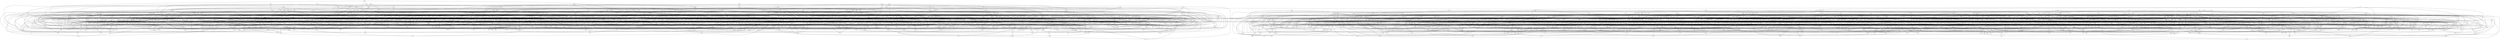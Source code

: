 graph {
	ssr -- mkc
	ssr -- zdr
	ccn -- hpf
	ccn -- drf
	ccn -- dnr
	hpf -- xgq
	drf -- zbz
	bpf -- krh
	bpf -- stt
	krh -- pgl
	lhf -- zpv
	zpv -- xls
	zpv -- gnp
	pgn -- xjc
	gfn -- xhp
	gfn -- hvg
	gfn -- bqd
	xhp -- nvb
	xhp -- mkc
	hvg -- sff
	hvg -- qdl
	bqd -- gnq
	bqd -- qzs
	bqd -- qqs
	srl -- hfb
	srl -- gmm
	srl -- qjh
	mtb -- mcl
	mtb -- nps
	mcl -- smg
	hkc -- dcz
	hkc -- mcl
	hkc -- kzp
	hkc -- zpc
	hkc -- sgg
	dcz -- pxl
	fhd -- vst
	kpz -- shk
	kpz -- mfn
	shk -- pgl
	mfn -- vbn
	mfn -- qfn
	qkb -- gdx
	gdx -- xvq
	dgb -- xvb
	dgb -- mnf
	xvb -- vqp
	xvb -- crc
	mnf -- dsx
	cnt -- pfj
	cnt -- khj
	cnt -- qdb
	pfj -- fxr
	khj -- cch
	qdb -- dht
	qdb -- nsl
	qdb -- ttv
	rxk -- ktd
	xtf -- dhk
	xtf -- mqk
	xtf -- zmp
	dhk -- ztd
	mqk -- bdx
	zmp -- xtx
	czq -- hpc
	czq -- tmk
	czq -- ttv
	czq -- gmk
	hpc -- jxv
	ttv -- mrr
	gmk -- vhr
	gmk -- pxl
	rcs -- scs
	zjt -- jgd
	zjt -- jcm
	zjt -- kms
	jgd -- fhs
	jgd -- txv
	jcm -- fnb
	kms -- zpv
	kms -- sfv
	kms -- ngz
	vdj -- jkt
	vdj -- ssd
	jkt -- ccd
	zpq -- lmx
	zpq -- tcv
	zpq -- zdl
	lmx -- lxk
	lmx -- vxq
	tcv -- cvq
	tcv -- xrd
	tcv -- vln
	zdl -- lxk
	zdl -- dpr
	zdl -- tcv
	mpz -- jcb
	mpz -- hfl
	mpz -- ppj
	jcb -- mzg
	hfl -- gzp
	hfl -- cgq
	hfl -- dnl
	ppj -- rjr
	ppj -- qtx
	ppj -- krc
	bcm -- ctd
	bcm -- dtz
	bcm -- ssd
	bcm -- dxd
	bcm -- lsl
	ctd -- gmg
	ctd -- lmq
	ctd -- zzk
	dtz -- kng
	dxd -- mxp
	lsl -- bqf
	qqq -- cjl
	qqq -- pdp
	qqq -- zhv
	qqq -- tvb
	cjl -- nnq
	cjl -- rpn
	cjl -- mcp
	cjl -- msl
	pdp -- rpz
	pdp -- qxz
	pdp -- bpx
	zhv -- vqr
	tvb -- rfn
	tvb -- gjx
	gxj -- lkj
	gxj -- tbq
	gxj -- sfm
	zhk -- fqf
	zhk -- ptj
	zhk -- vln
	fqf -- dfk
	ptj -- qmr
	vln -- tcj
	dpr -- dnd
	dpr -- qvb
	ncp -- vqp
	ncp -- vqn
	vqp -- vst
	srz -- lnv
	srz -- fsg
	lnv -- rfr
	fsg -- kvn
	jqk -- csq
	jqk -- mcz
	mcz -- jcb
	mcz -- xhn
	cvv -- glq
	cvv -- rsc
	cvv -- dzf
	cvv -- gdn
	cvv -- dfp
	rsc -- plb
	rsc -- lgg
	dzf -- ssd
	dzf -- qft
	gdn -- rkk
	dfp -- knc
	vcx -- vdj
	vcx -- npc
	vcx -- nrx
	npc -- tth
	npc -- mfd
	npc -- rnh
	nrx -- qns
	lbq -- zds
	psn -- npq
	psn -- xzz
	psn -- gjx
	psn -- svf
	gjx -- zdg
	tnf -- zqk
	tnf -- jhs
	tnf -- zbh
	tnf -- lnq
	jhs -- dlg
	jhs -- clf
	jhs -- dnh
	zbh -- sfg
	zbh -- vcq
	lnq -- lxq
	lnq -- nms
	lnq -- lfp
	vtz -- bhh
	vtz -- gxr
	vtz -- blx
	bhh -- khl
	bhh -- mrr
	gxr -- nnh
	gxr -- hpn
	blx -- mtb
	blx -- fhf
	pzq -- vcj
	pzq -- cqn
	pzq -- jxr
	pzq -- qvx
	vcj -- cqn
	vcj -- rmv
	cqn -- nsg
	jxr -- rgn
	qvx -- sxz
	qvx -- jtg
	bdt -- jzm
	bdt -- dhh
	bdt -- hpc
	bdt -- tbp
	tbp -- zdp
	tbp -- gxn
	tbp -- hlx
	gjm -- vtz
	gjm -- kjl
	gjm -- jln
	kjl -- lmg
	jln -- qsr
	jln -- fck
	jln -- rvq
	zcg -- kcv
	zcg -- sqv
	kcv -- cnb
	kcv -- qkb
	sqv -- zsj
	fck -- qsp
	fck -- tcp
	qsp -- hzn
	qsp -- tmn
	lls -- zvq
	lls -- tkd
	lls -- tzd
	zvq -- jgh
	tkd -- nrq
	tkd -- blk
	tzd -- rkd
	hbr -- hld
	hbr -- rkl
	hbr -- cbg
	zsh -- dcx
	zsh -- zhr
	mmr -- tbk
	mmr -- qns
	mmr -- zmp
	tbk -- xbf
	qns -- hhs
	fvf -- rsp
	rsp -- vlb
	rfr -- bdd
	krn -- dkk
	krn -- dfd
	vvc -- hmj
	vvc -- zmh
	lmq -- slc
	lmq -- qxm
	lmq -- tfv
	zzk -- cxn
	zzk -- nfn
	sqk -- qsg
	sqk -- hpq
	sqk -- nhf
	hpq -- mpc
	vlb -- rjb
	tsf -- dkp
	tsf -- csh
	csh -- pjr
	csh -- hsn
	csh -- mxv
	lcm -- tjj
	nxn -- gph
	nxn -- kjl
	cch -- snz
	snz -- xzv
	kng -- xbm
	gkn -- bgm
	bgm -- vsn
	rfk -- ngv
	ngv -- pjb
	qrr -- bqr
	qrr -- rjp
	qrr -- fqs
	qrr -- gsx
	qrr -- rjr
	bqr -- qlc
	bqr -- zbz
	rjp -- nxn
	rjp -- bnr
	rjp -- lhb
	rjp -- tvb
	rjp -- npq
	rjp -- bvd
	fqs -- jql
	fqs -- nxm
	fqs -- lnz
	gsx -- xnc
	gsx -- cgq
	rjr -- qnz
	dmq -- clv
	dmq -- zdj
	dmq -- zmh
	zdj -- nkp
	mxp -- jfc
	nnh -- pms
	hpn -- bjp
	pqx -- nbh
	pqx -- qjx
	pqx -- frt
	pqx -- vpb
	pqx -- mmn
	nbh -- stn
	nbh -- zhr
	qjx -- mfv
	qjx -- dhk
	qjx -- dlx
	frt -- zmt
	frt -- dfk
	vpb -- vqn
	vpb -- tcv
	vpb -- kgp
	vpb -- tcj
	mmn -- ztd
	mdt -- qkc
	mdt -- jzn
	mdt -- jks
	mdt -- qbc
	mdt -- zdp
	qkc -- dnq
	qkc -- ngz
	qkc -- hkt
	qkc -- ndh
	qkc -- tzj
	qkc -- gfm
	jzn -- fxr
	jks -- kzp
	jks -- pcf
	qbc -- rfk
	qbc -- klt
	zdp -- snz
	frj -- fgj
	dvv -- tjj
	dvv -- hkm
	dvv -- tqf
	dvv -- cmc
	hkm -- knc
	tqf -- dkp
	tqf -- cgs
	tqf -- tdb
	cmc -- dcq
	cmc -- nfn
	mcs -- ttz
	mcs -- xcr
	xcr -- svg
	vxg -- mcp
	vxg -- gxt
	vxg -- mqn
	gxt -- tmn
	gxt -- xnh
	pmv -- sqv
	mzb -- zsh
	pvf -- sgg
	pvf -- jzx
	sxk -- nsg
	sxk -- mpc
	sxk -- qjh
	grj -- srz
	grj -- dgx
	vbh -- sbn
	vbh -- rkl
	sbn -- mfn
	qzg -- xdv
	qzg -- zgb
	qzg -- mpl
	qzg -- fmc
	xdv -- qxz
	zgb -- bhb
	mpl -- fhl
	mpl -- lss
	fmc -- rmv
	fmc -- qjh
	zbl -- zbf
	nst -- svd
	svd -- nds
	fbq -- cmf
	fbq -- dcx
	fbq -- gzt
	fbq -- lln
	cmf -- fnx
	gzt -- ssr
	gzt -- sfg
	lln -- qhs
	lln -- rcb
	kfb -- gsk
	gsk -- xvn
	lsv -- lch
	lsv -- lxt
	lsv -- mfv
	lsv -- lxk
	lch -- rsg
	mfv -- mfh
	slc -- ppg
	rds -- hrd
	rds -- tlv
	rds -- qbm
	hrd -- zbr
	tlv -- xzv
	tlv -- grs
	tlv -- vbh
	qbm -- rsp
	vgp -- qcp
	vgp -- tcj
	qcp -- xrd
	kcx -- mbc
	kcx -- gkn
	kcx -- xmk
	kcx -- xtj
	mbc -- pns
	mbc -- fsz
	mbc -- prg
	mbc -- cqv
	mbc -- xcx
	xmk -- fgj
	kzj -- fpg
	kzj -- dng
	fpg -- gjj
	fpg -- zsh
	fpg -- frz
	fpg -- hkr
	fpg -- zth
	qhr -- gfm
	qhr -- ktx
	qhr -- lmg
	qhr -- kbn
	kbn -- lnd
	kbn -- zrk
	dtr -- fgc
	dtr -- mzg
	dtr -- mcs
	fgc -- lxn
	fgc -- nnh
	vfx -- mfh
	vfx -- frd
	frd -- gmg
	frd -- xsk
	szm -- hkt
	szm -- gmm
	szm -- hfh
	szm -- ckk
	hkt -- xvn
	hkt -- gsx
	hfh -- bkz
	hfh -- rxg
	hfh -- pzl
	ckk -- xtz
	qdg -- rcg
	rcg -- vgb
	kxg -- qnz
	kxg -- vbk
	kxg -- pff
	kxg -- hll
	kxg -- dfs
	qnz -- xjc
	vbk -- xjc
	vbk -- nmb
	dfs -- fmp
	dfs -- pcf
	hgm -- gnk
	hgm -- ptd
	hgm -- mxc
	hgm -- kmb
	gnk -- zvc
	gnk -- pgn
	ptd -- krh
	ptd -- fnr
	ptd -- czp
	mxc -- zrk
	kmb -- bmb
	kmb -- dfd
	gbx -- mkt
	gbx -- nkn
	gbx -- mcj
	mkt -- rmf
	mkt -- bkt
	nkn -- krh
	nkn -- mmp
	mcj -- qmq
	fpx -- dtz
	fpx -- zvh
	zvh -- npb
	zvh -- bgt
	zvh -- zvm
	lgl -- qcg
	lgl -- zbh
	lgl -- rcg
	qcg -- ngx
	qcg -- hmx
	sfv -- mzg
	sfv -- xfd
	sfv -- kgs
	xfd -- xpz
	sls -- dfj
	sls -- tfd
	sls -- vtj
	sls -- znv
	dfj -- rcs
	dfj -- rfb
	dfj -- kgp
	tfd -- dbx
	tfd -- cxr
	tfd -- gqz
	vtj -- htv
	vtj -- dpr
	znv -- kvj
	znv -- kmq
	znv -- xmz
	znv -- zrj
	msc -- gqz
	msc -- hdp
	msc -- gdn
	msc -- qbd
	hdp -- fhd
	hdp -- tqn
	hdp -- cgs
	hdp -- gjp
	qbd -- mmb
	tfz -- fnk
	tfz -- scr
	tfz -- vff
	tfz -- tdb
	fnk -- hls
	fnk -- prg
	scr -- qph
	scr -- nsn
	scr -- jcj
	vff -- gmx
	vff -- zxl
	gmb -- gst
	gmb -- dqr
	gmb -- grk
	gmb -- hfp
	gst -- tqj
	gst -- qlk
	gst -- prb
	dqr -- dnr
	dqr -- rkl
	grk -- njv
	grk -- dnr
	grk -- dfc
	grs -- pfj
	xsr -- bbs
	bbs -- lzx
	bbs -- sxx
	vbj -- pts
	vbj -- lnm
	vbj -- jzx
	lnm -- hfp
	lnm -- dhc
	lnm -- ljb
	qnx -- qxz
	qnx -- ckk
	nvt -- dhc
	zfm -- shk
	zfm -- npq
	zfm -- kbn
	zfm -- lbd
	lbd -- zvc
	jjl -- sht
	jjl -- cvl
	jjl -- qkr
	jjl -- kbf
	sht -- jjj
	sht -- dpr
	cvl -- dnd
	qkr -- cvq
	qkr -- dtx
	kbf -- hjg
	jsv -- dhg
	jsv -- jvg
	jsv -- ghd
	jsv -- hqs
	jsv -- mrr
	dhg -- mhx
	jvg -- zvc
	ghd -- rgn
	ghd -- qnx
	hqs -- kpg
	hqs -- zrk
	nlk -- xsp
	nlk -- cbt
	nlk -- qmd
	xsp -- rpr
	xsp -- rjr
	cbt -- hkf
	cbt -- dkk
	qmd -- ktd
	qmd -- stm
	qmd -- fhf
	qmd -- tcp
	slk -- bmb
	slk -- jjp
	slk -- hdg
	slk -- dtf
	jjp -- fhl
	jjp -- zdg
	hdg -- blh
	dtf -- khs
	dtf -- pmz
	pkk -- ksl
	ksl -- zpn
	ksl -- bcz
	bjv -- kbl
	bjv -- rbl
	bjv -- bdt
	bjv -- fvf
	kbl -- zpc
	kbl -- bhh
	njb -- zlq
	skz -- tpn
	skz -- cxr
	skz -- vfx
	skz -- klc
	skz -- tpl
	tpn -- tkq
	tpn -- xrd
	tpn -- kqz
	cxr -- bgt
	klc -- zsz
	klc -- qbt
	klc -- xjx
	tpl -- zzt
	mmp -- mhx
	mmp -- mpc
	xsm -- hmj
	gmx -- kfq
	zxl -- cmf
	pck -- czg
	pck -- hjg
	pck -- jkt
	pck -- dkp
	czg -- pmx
	czg -- dsr
	ldl -- rsq
	ldl -- gmm
	ldl -- tkt
	rsq -- ttv
	tkt -- vbk
	tkt -- zrk
	tkt -- qtx
	zfk -- lpm
	zfk -- qch
	zfk -- fts
	lpm -- vlb
	lpm -- hpn
	qch -- lxn
	qch -- rjb
	fts -- mcs
	fts -- nnh
	ctn -- rxc
	ctn -- svf
	mnj -- dlg
	mnj -- jkt
	fjj -- rfb
	fjj -- jhc
	fjj -- rdb
	fjj -- bmg
	rfb -- scs
	jhc -- qbd
	rdb -- hkr
	bmg -- jbz
	cqp -- vxq
	cqp -- ppx
	cqp -- svd
	ppx -- ztf
	ppx -- kjs
	ppx -- pfl
	ppx -- xbm
	pqj -- pxc
	pqj -- ggj
	pqj -- qrz
	pqj -- pdc
	pxc -- nsk
	pxc -- lkp
	pxc -- pjf
	pxc -- zrj
	ggj -- dzj
	ggj -- bcz
	ggj -- slc
	pdc -- xdj
	pdc -- pct
	pdc -- fnx
	qfn -- zbf
	fxr -- xnh
	fxr -- ljb
	fxr -- nmb
	chb -- ztf
	chb -- hxp
	lbb -- cpv
	lbb -- zqk
	lbb -- hvg
	lbb -- cvl
	cpv -- tbq
	cpv -- bnl
	tjk -- tts
	tjk -- dhp
	sfx -- ktx
	sfx -- znk
	sfx -- gpz
	sfx -- qln
	sfx -- ggh
	gpz -- rnp
	qln -- fph
	qln -- flj
	qln -- hss
	ggh -- qkc
	ggh -- sbx
	ggh -- hxv
	fhl -- rsp
	xxn -- mjv
	dfv -- xvh
	dfv -- mfn
	dfv -- hfb
	dfv -- hzn
	xvh -- gfm
	xvh -- dhg
	xvh -- rxk
	xvh -- hzn
	ths -- vfl
	ths -- frz
	ths -- lhm
	ths -- nks
	ths -- sxx
	vfl -- mfd
	vfl -- psm
	vfl -- vpf
	frz -- zlq
	frz -- pdc
	lhm -- vgp
	lhm -- ptf
	cgs -- lkj
	zqd -- tmk
	zqd -- hgh
	zqd -- hld
	zqd -- dhs
	dhs -- rsx
	dhs -- rlj
	dhs -- vxg
	fgg -- kmr
	fgg -- mhx
	fgg -- xlt
	kmr -- pgn
	xlt -- dfd
	xlt -- qxz
	jbh -- dmg
	jbh -- qkx
	jbh -- bmg
	jbh -- skl
	jbh -- zlq
	dmg -- bqf
	dmg -- mkf
	qkx -- bcz
	qkx -- htv
	qkx -- rlz
	skl -- vrk
	kkf -- kql
	thd -- xnc
	thd -- pts
	thd -- jbf
	jbf -- kgs
	pzb -- zhk
	pzb -- bln
	pzb -- qpl
	pzb -- bfs
	pzb -- mgh
	bln -- nms
	bln -- srd
	qpl -- lcf
	qpl -- qft
	qpl -- rkk
	bfs -- tsh
	bfs -- dst
	mgh -- jfc
	mgh -- gjp
	gfx -- qjd
	gfx -- bvk
	gfx -- fmx
	gfx -- ssv
	qjd -- rpr
	bvk -- zdp
	bvk -- gkt
	bvk -- ppj
	fmx -- mcj
	fmx -- vpj
	ssv -- gzp
	xgq -- gdg
	csz -- lmf
	csz -- rkk
	csz -- zrj
	zrj -- vpf
	dmb -- hbk
	dmb -- zbn
	dmb -- hhs
	hbk -- nrq
	zbn -- mnj
	hhs -- vvq
	lxq -- bhd
	lxq -- xsr
	nms -- mnf
	nms -- fbr
	dkh -- svf
	dkh -- mct
	dkh -- kmj
	dkh -- tjr
	mct -- fzs
	mct -- clh
	mct -- xnc
	mct -- prp
	kmj -- fnq
	kmj -- rjb
	kmj -- blh
	tjr -- qbm
	tjr -- vcn
	gxs -- hcv
	gxs -- ncp
	gxs -- msj
	gxs -- lxr
	gxs -- lzx
	hcv -- bqf
	hcv -- zvm
	msj -- rkd
	msj -- nst
	lxr -- dsx
	lxr -- qss
	snx -- xzv
	vkj -- qmv
	vkj -- krc
	vkj -- tvx
	qmv -- qbs
	qmv -- zpc
	krc -- mmq
	tvx -- hrq
	tvx -- cfk
	tvx -- drx
	svh -- msn
	svh -- sxj
	svh -- stn
	msn -- hlv
	sxj -- qrz
	ltd -- csq
	ltd -- bmk
	ltd -- cnt
	ltd -- vkj
	ltd -- mmp
	bmk -- nmb
	bmk -- hxv
	bmk -- xnh
	cft -- mhx
	cft -- vfn
	cft -- dpz
	cft -- bdl
	cft -- krn
	vfn -- pgn
	vfn -- hkf
	vfn -- xjc
	dpz -- vxn
	dpz -- fmf
	dpz -- grs
	bdl -- kjx
	bdl -- ktx
	bdl -- tzg
	gld -- mkj
	gld -- rkd
	gld -- dsr
	gld -- hsx
	gld -- dzj
	mkj -- dsx
	mkj -- cvl
	hsx -- zxj
	hsx -- rzl
	sfg -- pmx
	sfg -- dtc
	sfg -- vst
	pmx -- nks
	xqq -- dbx
	xqq -- sxj
	tgx -- sfm
	tgx -- kvt
	kvt -- pbt
	cqv -- lkz
	cqv -- sxm
	lkz -- zkf
	lkz -- fhc
	sxm -- tzz
	sxm -- xlm
	hls -- fst
	hls -- ssd
	knn -- rvq
	knn -- cxl
	knn -- cfz
	rvq -- vjh
	rvq -- shk
	cxl -- ljb
	cfz -- vqr
	trp -- rzn
	trp -- gnq
	trp -- xpp
	trp -- sjh
	rzn -- jvr
	rzn -- qph
	rzn -- mtv
	gnq -- mmb
	gnq -- lkz
	sjh -- mkc
	sjh -- cxt
	xtx -- xpp
	clk -- fxg
	clk -- mlk
	clk -- fxh
	clk -- nzh
	clk -- cbg
	fxg -- sdr
	fxg -- pvf
	mlk -- mrr
	mlk -- xzz
	fxh -- lmg
	fxh -- cqn
	nzh -- mzg
	kqz -- rnh
	kqz -- ssd
	rnh -- qdl
	glp -- kkx
	glp -- nkp
	glp -- zbh
	glp -- fbq
	glp -- hmz
	glp -- vns
	kkx -- gbr
	kkx -- bvv
	hmz -- qss
	hmz -- njr
	hmz -- clf
	vns -- csz
	vns -- gkx
	nxl -- mxv
	nxl -- zmt
	nxl -- xgm
	mxv -- svp
	mxv -- xbt
	mxv -- dtx
	zmt -- zsj
	xgm -- mfd
	fhp -- mzd
	fhp -- jlk
	fhp -- jtc
	mzd -- srz
	mzd -- gmx
	mzd -- pmk
	jlk -- zjp
	jlk -- gtj
	jlk -- zgg
	jlk -- vnd
	jtc -- hjg
	jtc -- ssr
	jtc -- bvv
	jtc -- jsj
	jzc -- mfh
	jzc -- lkp
	jzc -- tnf
	jzc -- ldr
	lkp -- cmf
	ldr -- hxr
	ldr -- fsg
	ldr -- xtx
	ptf -- gqz
	ptf -- nbk
	glr -- mkt
	glr -- kjx
	glr -- zmm
	kjx -- jcm
	xkh -- cfk
	xkh -- rjp
	xkh -- jzx
	cfk -- rbl
	gzp -- znk
	tlx -- fmc
	tlx -- tgd
	tlx -- zxk
	zxk -- sns
	zxk -- tvt
	fnr -- gnp
	fnr -- nxm
	bvx -- fqf
	bvx -- spp
	bvx -- lsl
	bvx -- nfx
	spp -- rfr
	nfx -- rcj
	nfx -- xmk
	jbm -- qld
	jbm -- vcj
	jbm -- qmq
	jbm -- pkl
	qld -- jzm
	qld -- hzs
	qld -- fqz
	qld -- jlx
	qmq -- drx
	qmq -- stm
	pkl -- rnk
	pkl -- pts
	trn -- gcf
	trn -- qsj
	trn -- bgt
	gcf -- xxv
	vjd -- rfr
	vjd -- dsx
	vjd -- cms
	mzt -- pxs
	mzt -- vqd
	mzt -- sqf
	mzt -- drx
	pxs -- rsp
	vqd -- mmq
	vqd -- drx
	vqd -- xsp
	vqd -- xcr
	rsv -- zbf
	rsv -- ddf
	rsv -- tlx
	rsv -- fnb
	ddf -- vqt
	ddf -- hrq
	rpn -- rsr
	rpn -- lpq
	rsr -- kvf
	rsr -- ltj
	pbg -- mmb
	pbg -- rlf
	rlf -- vst
	rlf -- prg
	qrl -- nhf
	qrl -- fvf
	qgp -- jjb
	qgp -- kll
	qgp -- fhn
	qgp -- qvx
	qgp -- tjr
	jjb -- stm
	jjb -- cht
	fhn -- snz
	fhn -- rcf
	fhn -- ldg
	lnd -- jtj
	btp -- rcj
	btp -- lfp
	rcj -- lbj
	rcj -- cnb
	jcr -- jgj
	qbs -- dkk
	qbs -- hgh
	qbs -- hvz
	blb -- fst
	blb -- rzn
	blb -- rhs
	blb -- njr
	rhs -- gmg
	rhs -- lmf
	rhs -- zdr
	njr -- kjs
	gqj -- cqv
	gqj -- zvf
	gqj -- qcb
	gqj -- zkh
	zvf -- mzb
	zvf -- ksl
	zvf -- dlx
	zvf -- spp
	zkh -- kgp
	zkh -- phq
	zkh -- hkm
	hxr -- jbz
	pvr -- gsm
	pvr -- rsq
	gsm -- lxt
	skq -- vqp
	skq -- bjs
	skq -- tch
	bjs -- rzl
	bjs -- mqk
	bjs -- vxq
	tch -- gqp
	tch -- mfv
	tch -- pjf
	tch -- lmv
	tch -- djs
	ksf -- dnq
	ksf -- jxv
	ksf -- nmv
	nmv -- pgn
	qdk -- nmb
	qxv -- dfv
	qxv -- qdk
	qxv -- rlj
	qxv -- gzp
	qxv -- zbz
	rlj -- lpq
	nsk -- gqz
	zbb -- knd
	zbb -- hvp
	zbb -- lls
	zbb -- fhr
	zbb -- njr
	zbb -- htv
	knd -- hkr
	knd -- lmx
	hvp -- npb
	fhr -- vns
	fhr -- kng
	fhr -- tgx
	htv -- zsj
	cdr -- fhv
	cdr -- vvq
	cdr -- zjq
	cdr -- gsc
	fhv -- zht
	fhv -- ccd
	zjq -- ngx
	zjq -- xsk
	zjq -- zdr
	zjq -- lnv
	gsc -- pmv
	lbg -- sns
	lbg -- vzt
	lbg -- sdz
	lbg -- thd
	lbg -- pxl
	sns -- hvz
	vzt -- pff
	sdz -- dkk
	vbd -- dhc
	vbd -- rcn
	vbd -- kfb
	vbd -- bvq
	vbd -- hlx
	vbd -- png
	vbd -- ghh
	rcn -- flh
	rcn -- xnc
	rcn -- nrf
	bvq -- jcb
	hlx -- blx
	hlx -- cml
	hlx -- qnx
	hlx -- kns
	png -- jcm
	png -- pxs
	ghh -- zsd
	ghh -- kbq
	ghh -- rgn
	vrh -- zrk
	qhf -- crj
	qhf -- bhx
	crj -- chf
	crj -- tlj
	bhx -- xqq
	bhx -- cnx
	bhx -- lzg
	kqr -- pgl
	kqr -- kqp
	kqr -- xld
	kqr -- ccn
	kqp -- cxm
	tss -- xlm
	tss -- rht
	tss -- shh
	tss -- vrk
	shh -- xvb
	shh -- xxn
	vrk -- lgg
	scv -- glr
	scv -- qsr
	scv -- rjh
	scv -- cml
	qsr -- tqj
	qsr -- sns
	rjh -- qbm
	zsz -- kgp
	zsz -- mmn
	zsz -- xbm
	hsj -- kbf
	hsj -- pvs
	hsj -- lcf
	pvs -- mnf
	pvs -- vrk
	lcf -- bdd
	lcf -- nsn
	hmt -- fmv
	hmt -- fzs
	hmt -- tcp
	hmt -- xkh
	fzs -- czp
	fzs -- jtg
	ktv -- vsn
	ktv -- nbk
	ktv -- kvt
	nbk -- qft
	htr -- sml
	htr -- hln
	htr -- lqs
	sml -- lzx
	sml -- rzl
	hln -- xjv
	hln -- lzg
	lqs -- lcm
	lqs -- mxp
	lqs -- kkx
	lqs -- xsk
	jmc -- nvg
	jmc -- prg
	jmc -- njb
	jmc -- czg
	nvg -- pmv
	nvg -- nsn
	nvg -- qrz
	mmt -- svf
	mmt -- gpz
	mmt -- hgh
	mmt -- dzq
	dzq -- svg
	rnk -- pbf
	rnk -- zlg
	pbf -- ltj
	pbf -- pgn
	zlg -- xzv
	zlg -- kgs
	dzk -- ltj
	dzk -- ndh
	dzk -- dfd
	dzk -- xnh
	ndh -- hzj
	ndh -- hfb
	dzl -- smk
	dzl -- xhp
	dzl -- qzz
	dzl -- xhm
	dzl -- bln
	smk -- cpv
	smk -- vff
	smk -- qcg
	qzz -- bdx
	xhm -- cpq
	xhm -- mmg
	xhm -- xbf
	nzt -- lpq
	nzt -- bnr
	nzt -- bvq
	nzt -- rpr
	bnr -- xhn
	tqn -- rcs
	tqn -- jpm
	gjp -- jcr
	mvs -- mvr
	mvs -- hnh
	mvs -- rxc
	mvs -- xgq
	mvr -- dnr
	hnh -- kmb
	hnh -- tcc
	rbg -- xrs
	rbg -- gph
	rbg -- jqk
	rbg -- hqv
	rbg -- czm
	xrs -- xvh
	xrs -- stt
	hqv -- fkn
	hqv -- ttz
	hqv -- sns
	czm -- mlg
	tzz -- nxp
	nbl -- bbs
	nbl -- kxn
	nbl -- vvc
	nbl -- psl
	psl -- skg
	psl -- tgx
	psl -- lbr
	psl -- dsr
	psl -- zvq
	lss -- nsl
	gjj -- mfv
	gjj -- ffq
	ffq -- jgh
	ffq -- bqf
	mrf -- pbq
	mrf -- tqn
	mrf -- ptj
	mrf -- lmq
	pbq -- kzj
	pbq -- gkn
	pbq -- qrq
	qss -- zbn
	qss -- mmg
	qss -- kvn
	hnz -- pdc
	hnz -- dtz
	hnz -- rcb
	rcb -- lxb
	vnz -- qdg
	vnz -- dcq
	vnz -- hqd
	dcq -- dkp
	dcq -- vqp
	hqd -- sff
	hqd -- kxn
	mbs -- tpl
	mbs -- pck
	mbs -- pmb
	mbs -- jxg
	mbs -- gqp
	pmb -- dnp
	pmb -- lch
	pmb -- fpv
	pmb -- fhp
	jxg -- ptj
	jxg -- rkd
	jxg -- fgb
	sbt -- fmv
	sbt -- cxm
	sbt -- mmq
	lgd -- zxl
	lgd -- ptp
	lgd -- tpp
	lgd -- tmb
	ptp -- phq
	ptp -- dgx
	tpp -- dbx
	tpp -- vvq
	tpp -- krp
	tmb -- lrm
	tmb -- vln
	tmb -- fsz
	tmb -- xbz
	rzg -- ncm
	rzg -- gmh
	rzg -- tqb
	tqb -- hrq
	tqb -- pjb
	ntv -- dlx
	ntv -- qjx
	ntv -- trn
	ntv -- lmq
	dlx -- xvq
	hzj -- svf
	hzj -- flh
	kzt -- grs
	kzt -- fqm
	fqm -- kzp
	rpd -- ghd
	rpd -- dhh
	vmd -- gjj
	jgv -- sqv
	jgv -- vxb
	hmx -- zns
	hmx -- chf
	hmx -- ftt
	zns -- ccd
	zns -- xsr
	zns -- kjs
	zns -- krv
	chf -- xrk
	chf -- tjj
	chf -- clv
	ftt -- mjv
	cxt -- xcb
	cxt -- hqq
	cxt -- btp
	cxt -- nbh
	xcb -- jkt
	xcb -- lpz
	hqq -- zgg
	dlq -- zdz
	dlq -- zfk
	dlq -- rsv
	zdz -- cqn
	jzj -- jxv
	jzj -- bvq
	jzj -- gsm
	jzj -- gfm
	skg -- tkq
	skg -- tjj
	tkq -- mmg
	hlj -- hfl
	hlj -- ptm
	ptm -- cht
	ptm -- qnz
	ptm -- gbh
	zbr -- fvf
	zbr -- kgs
	zbr -- rkl
	dht -- pmz
	dht -- dgl
	trd -- nhf
	gpt -- phq
	gpt -- vgp
	gpt -- vjd
	gpt -- frj
	gpt -- lpl
	lpl -- sht
	lpl -- zxj
	lpl -- tdb
	qmk -- fmc
	qmk -- hfk
	qmk -- kcb
	qmk -- lbd
	hfk -- srl
	hfk -- klp
	hfk -- cch
	kcb -- fmv
	nzb -- tpj
	nzb -- nzh
	nzb -- qcj
	tpj -- rtz
	tpj -- zsd
	tpj -- qsg
	qcj -- hpd
	pjr -- srz
	pjr -- xsm
	cnd -- ctz
	cnd -- gps
	cnd -- bpf
	cnd -- dgl
	ctz -- khl
	ctz -- hfp
	ctz -- nsm
	pmh -- pkv
	pmh -- lgl
	pmh -- xhm
	pmh -- vcg
	pmh -- xmk
	pkv -- lmf
	pkv -- xmk
	pkv -- xcs
	pkv -- vmd
	vcg -- dlx
	vcg -- ppg
	gxn -- cfz
	gxn -- nsm
	kkr -- vpx
	kkr -- hll
	vpx -- tvb
	nvl -- lvt
	nvl -- knm
	nvl -- gmh
	nvl -- hll
	nvl -- vbh
	lvt -- vrh
	lvt -- khl
	knm -- nvt
	knm -- hpd
	knm -- gmh
	msl -- rnp
	msl -- kzk
	msl -- zbz
	bnl -- kql
	bnl -- pbt
	pjf -- qhn
	lmv -- clv
	djs -- fjq
	djs -- tsf
	djs -- dhj
	khl -- hkf
	jqb -- zmh
	jqb -- lkp
	jqb -- fpx
	jqb -- vdj
	bxp -- fsg
	bxp -- xnq
	bxp -- dst
	bkz -- hfb
	bkz -- cbg
	bkz -- kzt
	rxg -- nhs
	pzl -- pgc
	pzl -- lvk
	vxj -- hkf
	vxj -- rsv
	vxj -- cqg
	vxj -- jvg
	jcj -- cfl
	jcj -- nds
	tcc -- kbx
	tcc -- tgd
	mbm -- lbj
	mbm -- ffq
	mbm -- xmz
	mbm -- sxj
	xmz -- ztv
	xmz -- sff
	zjf -- dhh
	zjf -- pxs
	zjf -- kbr
	zjf -- sdz
	zjf -- qmr
	kbr -- ncm
	kbr -- sbt
	kbr -- mnh
	qmr -- vzt
	qmr -- ldg
	rsx -- sxk
	rsx -- zmm
	lbn -- nmv
	lbn -- qrl
	lbn -- bvq
	lbn -- msl
	lbn -- sxz
	lbn -- csq
	sxz -- kld
	sxz -- fhl
	sxz -- bvd
	sxz -- zhv
	sxz -- ljb
	smg -- hpn
	hdl -- phn
	hdl -- lbq
	hdl -- bdl
	hdl -- fgg
	phn -- xtz
	phn -- zjf
	pcf -- lnd
	rck -- zhr
	rck -- xjv
	rck -- hlv
	hlv -- zxj
	gpr -- njt
	gpr -- rpz
	gpr -- lxs
	gpr -- hrd
	njt -- kmn
	njt -- bhb
	lxs -- fnr
	lxs -- fmx
	lxs -- gxn
	vqt -- mcl
	vqt -- lvk
	pdg -- prp
	pdg -- fqs
	pdg -- qmr
	pdg -- bjp
	pdg -- rlx
	prp -- hpf
	rlx -- sqf
	rlx -- kzk
	rlx -- zlg
	hzs -- kqp
	hzs -- pmz
	hzs -- rjb
	fgn -- rpr
	fgn -- lnz
	fgn -- hvz
	fgn -- hzj
	lnz -- xcr
	zkf -- ccd
	zrq -- lfs
	zrq -- lns
	zrq -- vpb
	zrq -- lzl
	lfs -- dhp
	lfs -- xvq
	lns -- vhs
	lns -- cfl
	lzl -- nfv
	lzl -- lbh
	lzl -- zxl
	dnh -- dtc
	jzr -- njb
	jzr -- hmx
	jzr -- zfv
	jzr -- zvm
	zfv -- tkc
	zfv -- zpq
	bpx -- dfd
	bpx -- mvr
	bpx -- dnq
	njx -- zqk
	njx -- kmq
	njx -- kfv
	njx -- jcr
	kmq -- mzq
	kfv -- mmg
	kfv -- lcf
	kfv -- qjb
	mhq -- tbk
	mhq -- qkb
	mhq -- xbt
	mhq -- rsg
	xbt -- gdx
	rsg -- fnx
	rsg -- mnj
	zhl -- vvq
	zhl -- xbm
	zhl -- sxx
	zhl -- dhj
	zhl -- nms
	dhj -- tcj
	dhj -- dnd
	cnx -- rdb
	cnx -- ktv
	mpv -- prk
	mpv -- jfl
	mpv -- sbn
	mpv -- mcz
	jfl -- ljl
	jfl -- fnq
	jfl -- xfn
	rlz -- qrz
	rlz -- fjq
	ftk -- nbh
	ftk -- znv
	ftk -- hvm
	ftk -- gdv
	hvm -- cks
	hvm -- jgh
	hvm -- cfl
	gdv -- rkk
	gdv -- fhd
	gdv -- jfp
	gdv -- qhf
	xtz -- pdv
	kpc -- clp
	kpc -- xsm
	kpc -- gdx
	clp -- rql
	clp -- dfk
	clp -- xtj
	jkg -- mlk
	jkg -- lvt
	jkg -- kbn
	jkg -- fmf
	fmf -- ndh
	fmf -- pdv
	fmf -- cng
	frc -- ckc
	frc -- kns
	frc -- fhs
	frc -- rfn
	frc -- cng
	ckc -- svg
	ckc -- rnp
	kns -- qlc
	fhs -- rgn
	fhs -- mpc
	cng -- xzz
	cng -- hfb
	cng -- zmm
	cxc -- nhf
	cxc -- zjt
	cxc -- fqm
	cxc -- klt
	plb -- rdb
	cvr -- djn
	cvr -- zmr
	cvr -- zkf
	zmr -- qhn
	zmr -- frp
	xvn -- svg
	qph -- fst
	qph -- nqh
	hbp -- gnp
	hbp -- zvp
	hbp -- zpc
	hbp -- gps
	zvp -- rxk
	zvp -- kvf
	pdb -- krc
	pdb -- tmn
	pdb -- krh
	kcz -- dtx
	kcz -- xvb
	kcz -- kqz
	kcz -- ptf
	tvt -- cgq
	tvt -- fxr
	tvt -- ngv
	qrq -- svd
	qrq -- scs
	gkt -- gjx
	gkt -- xlt
	gkt -- xxf
	gkt -- khj
	gkt -- vjh
	str -- kmd
	str -- shg
	str -- tth
	kmd -- lsl
	shg -- lnv
	shg -- kfq
	pzh -- hpn
	pzh -- vqr
	pzh -- kqk
	pzh -- xcr
	vqr -- rxg
	kqk -- tzj
	mkf -- snf
	mkf -- xxn
	bkt -- pxl
	bkt -- sgg
	bkt -- kzp
	cmv -- dlg
	cmv -- lcm
	cmv -- lxk
	sbx -- ldl
	sbx -- hvq
	sbx -- hpf
	hvq -- kdk
	hvq -- gmm
	hvq -- rzs
	ndc -- kpg
	ndc -- mlg
	ndc -- flj
	ndc -- tgd
	flj -- czp
	flj -- gsn
	djq -- xls
	djq -- jnf
	djq -- gjx
	djq -- rlj
	djq -- vgg
	jnf -- dht
	jnf -- flj
	npn -- zdr
	npn -- dhk
	npn -- kqz
	npn -- dhp
	plp -- gjp
	plp -- pjr
	plp -- fbr
	plp -- lzx
	fbr -- qsj
	gsf -- sdg
	gsf -- qcb
	gsf -- glq
	gsf -- mgh
	sdg -- gsc
	sdg -- dst
	sdg -- vpf
	clf -- zht
	clf -- qsj
	zht -- kql
	zht -- xrd
	zht -- qvb
	rdq -- kmd
	rdq -- pkk
	rdq -- krv
	krv -- fjq
	krv -- zpn
	krv -- kvn
	pkc -- kxn
	pkc -- sxj
	pkc -- vkp
	pkc -- psm
	pkc -- mfd
	vkp -- zvm
	vkp -- tbk
	vkp -- xtj
	nrf -- prk
	nrf -- tmn
	nrf -- bhh
	zlf -- lhf
	zlf -- gjm
	zlf -- dzq
	zlf -- hdb
	hdb -- qmv
	hdb -- lhf
	dvz -- plb
	dvz -- fnk
	dvz -- tvz
	dvz -- vvc
	tvz -- bhd
	tvz -- tbr
	tsh -- gjj
	dhn -- xvh
	lpz -- sff
	lpz -- nst
	zrv -- qcl
	zrv -- xvs
	zrv -- lpq
	zrv -- lnz
	qcl -- gdh
	qcl -- kqp
	qcl -- dfd
	xvs -- xtz
	xvs -- ngv
	xvs -- qrn
	xvs -- rvq
	nzj -- bxp
	nzj -- nkp
	nzj -- qsj
	hsf -- lhb
	hsf -- xld
	hsf -- jtj
	hsf -- hlk
	hsf -- pms
	hsf -- gpz
	lhb -- lpm
	hlk -- prk
	fmm -- hsg
	fmm -- lhm
	fmm -- mjv
	fmm -- cdq
	fmm -- jcj
	fmm -- rbj
	hsg -- cms
	hsg -- snf
	hsg -- kzs
	rbj -- xcs
	rbj -- zzt
	clh -- cgq
	rxl -- rck
	rxl -- kbf
	rxl -- pmv
	dxq -- kjx
	dxq -- kqr
	dxq -- zhc
	dxq -- hnd
	zhc -- pts
	zhc -- vlb
	zhc -- bvd
	hnd -- npf
	bfr -- mqn
	bfr -- qrn
	jfp -- clf
	jfp -- lch
	jfp -- vbp
	vfc -- nvt
	vfc -- bhb
	vfc -- xvh
	vfc -- drf
	bhb -- jtj
	bhb -- svf
	qfl -- lhb
	qfl -- kns
	dnp -- vff
	dnp -- nsk
	txv -- fnq
	txv -- vjh
	pmk -- zht
	pmk -- tbr
	pmk -- ltq
	tbr -- djn
	ltq -- nsn
	ltq -- pvs
	ltq -- cdq
	ldq -- mvh
	ldq -- sqf
	ldq -- djf
	ldq -- xfn
	mvh -- cht
	djf -- hfp
	djf -- rlx
	djf -- pfj
	xfn -- mnh
	vgb -- vxb
	cxn -- mfh
	cxn -- plb
	cxn -- ghp
	nfn -- rnh
	gzj -- ndc
	gzj -- blh
	gzj -- pvr
	gzj -- gsn
	blh -- smg
	gsn -- vrh
	cbb -- qmk
	cbb -- kzt
	cbb -- zdg
	cbb -- pgd
	cbb -- kpz
	cbb -- dbn
	pgd -- dfs
	dbn -- mnh
	dbn -- rfk
	fmd -- gmz
	fmd -- pqp
	fmd -- ngz
	fmd -- mcj
	gmz -- qjd
	gmz -- bfr
	gmz -- vpj
	ngz -- hpc
	lgp -- fhf
	lgp -- chn
	lgp -- qcj
	lgp -- qsp
	chn -- cbn
	chn -- vhr
	xqf -- mqn
	xqf -- fnb
	zth -- dhp
	zth -- csz
	zth -- psm
	lnr -- tcz
	lnr -- cml
	lnr -- pxl
	tcz -- xgq
	tcz -- kmr
	qxm -- skl
	qxm -- dlg
	tfv -- djm
	tfv -- cms
	xmm -- bvq
	xmm -- bfr
	xmm -- hpd
	flc -- rqh
	flc -- tmk
	flc -- xjm
	flc -- xng
	flc -- kpg
	flc -- xxf
	flc -- zdg
	rqh -- zgb
	rqh -- gnp
	rqh -- tqj
	xxf -- ldl
	xxf -- gmm
	hkr -- xbm
	xcn -- pvr
	xcn -- clb
	xcn -- hzc
	xcn -- nzh
	xcn -- tcc
	xcn -- pgc
	clb -- hqs
	clb -- kbl
	clb -- pkl
	hzc -- tcp
	hzc -- pmz
	hzc -- xjm
	tqj -- ncm
	vmg -- kql
	vmg -- tdb
	vmg -- tfz
	hrq -- lvk
	dqs -- tkd
	dqs -- tgx
	dqs -- hnz
	hxx -- qjk
	hxx -- mvr
	hxx -- rxc
	hxx -- vjl
	qjk -- zpv
	qjk -- sns
	qjk -- rpr
	vjl -- fxh
	vjl -- rhp
	vjl -- mcj
	pfl -- crc
	pfl -- ppg
	xrp -- fgj
	xrp -- lmv
	rtz -- xpz
	rtz -- cbn
	xgr -- nnh
	mfz -- qzz
	mfz -- pkk
	mfz -- dhn
	mfz -- gnq
	rhp -- drc
	rhp -- dgl
	flh -- clh
	flh -- pff
	flh -- xld
	xgs -- bvs
	bvs -- nqh
	klp -- gdg
	klp -- qdk
	klp -- cqg
	hrv -- sbn
	hrv -- zbl
	jpm -- fjq
	jpm -- tbq
	jpm -- fbv
	fjq -- bhd
	fbv -- fgb
	fbv -- tbq
	fbv -- pct
	sds -- bmg
	sds -- zcg
	sds -- blk
	sds -- pfr
	blk -- fsz
	pfr -- ggb
	hss -- rmf
	hss -- rzs
	hss -- ctz
	kbx -- ngv
	kbx -- xqf
	kbx -- zds
	kbx -- prk
	hhv -- str
	hhv -- dpr
	hhv -- hqq
	hhv -- ltn
	hhv -- zsj
	ltn -- crx
	ltn -- dzj
	ltn -- gql
	nxm -- szg
	mmd -- xdj
	mmd -- hgr
	mmd -- cks
	mmd -- tfv
	xdj -- knc
	hgr -- zvq
	hgr -- xpx
	hgr -- mkf
	cks -- cqp
	cks -- mgh
	cks -- hbk
	ljh -- trd
	ljh -- kxp
	ljh -- chn
	ljh -- nxm
	kxp -- xng
	kxp -- mpz
	gfk -- xvn
	gfk -- vxn
	gfk -- jcb
	gfk -- sdr
	vxn -- bkz
	vxn -- qmv
	vkl -- xdv
	vkl -- qsg
	vkl -- lnm
	vkl -- jjb
	jxb -- hmj
	jxb -- bst
	jxb -- cxr
	jxb -- cvl
	bst -- vcq
	bst -- rht
	bst -- dnp
	spk -- rcg
	spk -- jsk
	spk -- tzd
	spk -- cxn
	jsk -- xdb
	jsk -- kbf
	jsk -- ngx
	qhn -- cvl
	qvb -- xvq
	rvv -- lhg
	rvv -- zmr
	rvv -- hsx
	lhg -- nhm
	dbp -- kll
	dbp -- tcp
	dbp -- svq
	svq -- ktd
	bkl -- mjh
	bkl -- hkm
	bkl -- rsc
	bkl -- vrk
	mjh -- nhm
	mjh -- jgj
	pns -- lxb
	pns -- jrz
	pns -- mxp
	xcx -- cnb
	xcx -- lbj
	xcx -- lzg
	nfd -- tgd
	nfd -- lxn
	lxn -- kmn
	kvj -- dgx
	kvj -- dfk
	kvj -- jhc
	mlp -- vfx
	mlp -- cvr
	mlp -- qzs
	mlp -- mjh
	qzs -- dkp
	qzs -- gcf
	qzs -- lcm
	qzs -- dzj
	tzg -- nsm
	tzg -- mtt
	tzg -- hkc
	lzr -- ztv
	lzr -- dfj
	lzr -- nrx
	lzr -- cxt
	ztv -- rsm
	qlc -- xld
	qlc -- cch
	npf -- khs
	npf -- rfk
	npf -- mxr
	gxh -- dfc
	gxh -- nhs
	gxh -- fnr
	gxh -- cls
	gxh -- dkk
	dfc -- npf
	dfc -- qbs
	dfc -- hxv
	cls -- gph
	cls -- psn
	cls -- btg
	tsv -- vcn
	tsv -- fhf
	tsv -- jbf
	rpt -- hdb
	rpt -- nmb
	rpt -- dfz
	rpt -- dlq
	dfz -- pqp
	dfz -- xhn
	dfz -- xps
	qlk -- mqn
	qlk -- kld
	prb -- kbq
	prb -- krn
	prb -- gsn
	prb -- vbn
	hxv -- zlg
	hxv -- qrn
	xsb -- dlx
	xsb -- dfp
	xsb -- zgg
	dbs -- vld
	dbs -- knn
	dbs -- pms
	dbs -- nsl
	vld -- znk
	vld -- vpx
	vld -- xpz
	vld -- srv
	vld -- xgr
	vld -- png
	vld -- hdg
	vld -- gdg
	lbh -- zdr
	lbh -- nrq
	fqz -- hfp
	jlx -- jbf
	jlx -- cch
	jlx -- ttz
	rsh -- kpz
	rsh -- qdd
	rsh -- tmk
	rsh -- pgn
	qdd -- zds
	qdd -- cbg
	qdd -- dhg
	qdd -- qsr
	qdd -- vfn
	zsv -- jgv
	zsv -- gzt
	zsv -- nxl
	zsv -- lmv
	khz -- gps
	kpr -- pvs
	kpr -- nxp
	kpr -- xxv
	kpr -- psm
	tvf -- pvf
	tvf -- crl
	tvf -- mxc
	crl -- tzj
	crl -- xrs
	crl -- dnq
	crl -- vmb
	vbn -- jxv
	vtc -- pkv
	vtc -- kdd
	vtc -- tkc
	vtc -- djm
	kdd -- kng
	kdd -- knc
	djm -- jvl
	zlx -- rmn
	zlx -- kcv
	zlx -- pck
	zlx -- jrz
	rmn -- jvl
	jrz -- vqn
	jrz -- cms
	mgq -- zcg
	mgq -- vqp
	mgq -- rzl
	mgq -- nxp
	drc -- pgl
	drc -- jtv
	drc -- gqx
	gkx -- vxq
	gkx -- knc
	gkx -- gqp
	xnl -- zsd
	xnl -- dnl
	xnl -- gsm
	tng -- gmx
	tng -- jrz
	tng -- lpl
	tng -- tqn
	fmp -- zrk
	fmp -- rvq
	sxp -- qcp
	sxp -- dgb
	sxp -- ftt
	szv -- ncm
	szv -- kxg
	szv -- kvf
	kvf -- bkt
	pdj -- sdr
	pdj -- rcp
	pdj -- xtz
	pdj -- mlg
	pdj -- prp
	rcp -- hvz
	rcp -- rvq
	rcp -- gbh
	hlt -- zhr
	bhd -- jgv
	qzn -- jvl
	qzn -- lmq
	qzn -- rfb
	rdx -- zvh
	rdx -- jgj
	rdx -- lpj
	rdx -- vkv
	lpj -- xkg
	lpj -- qcb
	lpj -- dbx
	vkv -- shm
	vkv -- rsm
	vkv -- dxd
	jmj -- pms
	jmj -- phn
	jmj -- nrf
	jmj -- pcf
	jmj -- zbf
	kzq -- sxm
	kzq -- hlt
	kzq -- xnq
	kzq -- glq
	qfv -- mtv
	qfv -- chf
	qfv -- chb
	qfv -- fhc
	fhc -- qdl
	pdq -- bmq
	pdq -- nnq
	pdq -- cxl
	pdq -- dlf
	bmq -- rhd
	bmq -- vzt
	bmq -- zqd
	bmq -- rjb
	bmq -- zsd
	bmq -- snx
	nnq -- nps
	nnq -- fmv
	dlf -- mcp
	rbz -- bgm
	rbz -- gxj
	rbz -- pxc
	rbz -- hxr
	pks -- mnh
	pks -- lgp
	pks -- pzl
	pks -- mvh
	pks -- xgr
	xdb -- nxp
	xdb -- mfh
	svp -- zdj
	svp -- kkf
	zss -- bcz
	zss -- msn
	zss -- xlm
	zss -- blk
	zss -- nsn
	hcr -- msj
	hcr -- tth
	hcr -- jfc
	hcr -- chk
	jfc -- rcb
	chk -- ztf
	chk -- gmg
	cbp -- rnk
	cbp -- krh
	cbp -- zvc
	cbp -- jtj
	fkn -- xvn
	fkn -- xpz
	fkn -- nfz
	lbr -- lfp
	lbr -- zjl
	zjl -- rht
	zgj -- lbj
	zgj -- fhc
	zgj -- sxq
	zgj -- nsk
	zgj -- xxn
	sxq -- vgb
	sxq -- dfj
	sxq -- rcj
	jql -- pjb
	jql -- fck
	hsn -- hmj
	jgt -- btp
	jgt -- xnq
	jgt -- xcs
	jgt -- cmc
	cvq -- xgs
	cvq -- jgj
	lrm -- dcx
	lrm -- xbf
	xbz -- bgt
	xbz -- qkb
	xbz -- kdd
	xbz -- msn
	tdp -- lcb
	tdp -- sbd
	tdp -- tzt
	tdp -- hvg
	lcb -- fbr
	lcb -- pct
	lcb -- zlq
	sbd -- cps
	sbd -- zpq
	tzt -- tts
	tzt -- lkp
	hgn -- hrv
	hgn -- xnl
	hgn -- rsq
	qgs -- gkn
	qgs -- lvh
	qgs -- tgx
	qgs -- vrr
	lvh -- crj
	lvh -- tkq
	lvh -- hxr
	vrr -- hhs
	vrr -- phh
	vrr -- frj
	brk -- dnl
	brk -- vmn
	brk -- jzx
	brk -- rpn
	vmn -- vbn
	vmn -- snx
	vmn -- gpz
	lrj -- klt
	lrj -- kdk
	lrj -- kpg
	lrj -- czp
	kdk -- cqg
	kdk -- sdr
	zcm -- gck
	zcm -- pgc
	zcm -- cls
	zcm -- mfn
	gck -- kxp
	gck -- rmf
	gck -- zds
	gck -- hpn
	gck -- jdh
	plc -- tzj
	plc -- gdr
	plc -- mkr
	plc -- rzg
	gdr -- fqz
	gdr -- ndh
	gdr -- djv
	mkr -- rkl
	mkr -- lxt
	mkr -- jrb
	pdz -- djn
	pdz -- hln
	pdz -- xgm
	cqm -- hll
	cqm -- flh
	cqm -- blx
	cqm -- rmf
	hbx -- hqq
	hbx -- rht
	hbx -- zqk
	xps -- mcp
	xps -- zpc
	xps -- xnc
	vnt -- hkt
	vnt -- lpq
	vnt -- vqt
	tvl -- nhf
	tvl -- khz
	tvl -- gph
	tvl -- qbs
	mbp -- dtf
	mbp -- jks
	mbp -- qlk
	mbp -- fts
	mbp -- nzb
	zcp -- mdt
	zcp -- rjb
	zcp -- rhp
	zcp -- gnk
	nfv -- glq
	nfv -- kng
	nfv -- gkn
	kjz -- bdd
	kjz -- tbq
	kjz -- fgb
	kjz -- ppg
	krd -- rcs
	krd -- htr
	krd -- pdz
	krd -- lhg
	srv -- rzg
	srv -- knm
	nhv -- lzg
	nhv -- kmq
	nhv -- fqf
	nhv -- bhx
	cps -- tlj
	cps -- grj
	cps -- xrp
	cps -- zlb
	gbr -- qxm
	gbr -- ngx
	gbr -- lsl
	gqx -- hld
	gqx -- bmb
	gqx -- czm
	mhk -- rdb
	mhk -- xgs
	mhk -- ltq
	hmn -- jhc
	hmn -- kcv
	hmn -- bfs
	hmn -- xxv
	hmn -- hxp
	szg -- cml
	szg -- smg
	ljm -- kzs
	ljm -- rcg
	ljm -- rfr
	ljm -- dng
	kzs -- nkp
	mzq -- zbn
	mzq -- pbg
	mzq -- vcx
	mzq -- kvj
	jtg -- vcn
	jtg -- qsg
	jtg -- mpl
	jtg -- dkk
	qhs -- hxp
	qhs -- dnd
	qhs -- rht
	qhs -- xnq
	xrk -- dtx
	xrk -- nks
	dbq -- hxp
	dbq -- xcx
	dbq -- tjj
	znh -- hgg
	znh -- rjh
	znh -- xng
	znh -- dkr
	hgg -- kjl
	hgg -- nsg
	hgg -- lss
	hgg -- kdk
	dkr -- fnq
	dkr -- hbr
	dkr -- rlx
	qcs -- fpv
	qcs -- mqk
	fpv -- jjj
	fpv -- qrq
	zmk -- vch
	zmk -- lmv
	zmk -- nqh
	zmk -- ztv
	vch -- zkf
	vch -- nxp
	vch -- vgb
	vmb -- rxc
	vmb -- zdz
	vmb -- fnq
	vmb -- fqm
	gql -- sjh
	gql -- chb
	rqz -- tzt
	rqz -- vnz
	rqz -- bvv
	rqz -- qft
	bvv -- bdx
	rsb -- frd
	rsb -- zmt
	rsb -- jjj
	rql -- tgx
	rql -- kkf
	mtt -- fvf
	mtt -- xfd
	mtt -- cbn
	mgm -- qsr
	mgm -- kqk
	mgm -- khz
	mgm -- lmg
	khs -- bjp
	xvq -- bdd
	gnc -- qjb
	gnc -- cgs
	gnc -- nhm
	gnc -- vbp
	gnc -- gsc
	qjb -- skl
	qjb -- nrq
	qjb -- sts
	qjb -- lfs
	vbp -- xdj
	jnm -- nfz
	jnm -- khj
	jnm -- tcz
	jnm -- jbn
	nfz -- lhf
	nfz -- gbh
	jbn -- hzq
	jbn -- bmb
	sps -- nqh
	sps -- vnd
	sps -- chk
	sps -- npn
	vnd -- tfz
	vnd -- xsr
	xzs -- tfv
	xzs -- lkj
	xzs -- snf
	snf -- qxm
	snf -- rxl
	qxh -- rmn
	qxh -- dhn
	qxh -- dgx
	qqc -- qrl
	qqc -- ldg
	qqc -- qch
	lkk -- rdb
	lkk -- kfq
	lkk -- gcf
	lkk -- ztv
	zdx -- hdg
	zdx -- rsr
	zdx -- pgc
	gbc -- fxg
	gbc -- svq
	gbc -- nfd
	gbc -- xgr
	hvj -- nvb
	hvj -- tdn
	hvj -- xcs
	hvj -- qkr
	nvb -- ztf
	tdn -- dlx
	tdn -- rsm
	jsj -- lmq
	jsj -- spp
	jsj -- mqk
	bhz -- bnr
	bhz -- rbl
	bhz -- pjb
	bhz -- jks
	gpg -- fkd
	gpg -- nfn
	gpg -- cdq
	gpg -- crc
	fkd -- qkb
	fkd -- frd
	fkd -- zgg
	ddg -- qcp
	ddg -- xjv
	ddg -- dmg
	ddg -- zjl
	ktg -- tqb
	ktg -- tvf
	ktg -- qqc
	ktg -- bqr
	pnf -- mnh
	pnf -- vhr
	pnf -- pdv
	pnf -- hkf
	pnf -- ngb
	pnf -- xls
	ngb -- pqp
	ngb -- qmn
	ngb -- stt
	rcf -- jvg
	rcf -- zhv
	rnz -- cht
	rnz -- tfm
	rnz -- rxc
	rnz -- zzz
	cht -- xzz
	tfm -- xng
	tfm -- blh
	tfm -- pdb
	zzz -- vfn
	zzz -- nsm
	hzq -- czm
	hzq -- qxz
	hzq -- ltj
	hbd -- dtf
	hbd -- jvg
	hbd -- pfj
	hbd -- lbq
	qkl -- lbq
	qkl -- pzs
	qkl -- ctn
	qkl -- dnr
	pzs -- rmv
	pzs -- qsp
	pzs -- tmk
	dch -- svp
	dch -- knc
	dch -- tdp
	dch -- mhk
	flq -- bvs
	flq -- qhf
	flq -- hcv
	flq -- qph
	dsd -- kkr
	dsd -- rzs
	dsd -- pmz
	dsd -- ldq
	dsd -- xqf
	nml -- flq
	nml -- pbt
	nml -- rgt
	rgt -- zdj
	rgt -- hcf
	zzt -- vxq
	gbh -- vjh
	xrl -- ldr
	xrl -- zvh
	xrl -- dgx
	xrl -- zjl
	frp -- nds
	fnj -- dhn
	fnj -- gmg
	fnj -- dmb
	xfb -- kfq
	xfb -- lxb
	xfb -- tzd
	xfb -- rbj
	xfb -- qhn
	zjp -- pbg
	zjp -- qrq
	gtj -- rmn
	gtj -- vsn
	gtj -- frj
	pcz -- hzn
	pcz -- dbp
	pcz -- czm
	pcz -- kfb
	xjx -- tpp
	xjx -- lxr
	xjx -- hsn
	xhj -- zjl
	xhj -- xsb
	xhj -- dvz
	xhj -- kqz
	xhj -- xrt
	xrt -- rfb
	xrt -- clv
	xrt -- fgb
	ljl -- qrl
	ljl -- cxm
	ljl -- prp
	gdp -- sml
	gdp -- pjr
	gdp -- nhm
	gdp -- dhj
	hks -- zdp
	hks -- ldg
	hks -- rlx
	hks -- gmm
	qtx -- svq
	qtx -- rpz
	sqt -- cxm
	sqt -- kjx
	sqt -- nsl
	sqt -- cqg
	sqt -- dtr
	kld -- cxl
	kld -- fph
	mbd -- hll
	mbd -- dtr
	mbd -- svf
	mbd -- sqk
	rmv -- gdg
	dsj -- fqz
	dsj -- hvz
	dsj -- jvg
	btg -- bhb
	btg -- xhn
	srd -- ggb
	srd -- xjv
	srd -- vxb
	srd -- qpl
	srd -- crc
	vnf -- dmg
	vnf -- vvc
	vnf -- vxb
	vnf -- dmq
	mpg -- mcj
	mpg -- nmv
	mpg -- rzs
	mpg -- zdx
	mpg -- lvk
	fbn -- bpf
	fbn -- hzs
	fbn -- dnl
	fbn -- rbl
	mxr -- gsk
	mxr -- rxg
	zvk -- lvk
	zvk -- ssv
	zvk -- fmv
	zvk -- bjp
	njv -- vcj
	njv -- rqh
	njv -- dcz
	vpj -- vgg
	gvs -- gmz
	gvs -- mcx
	gvs -- pks
	mcx -- dqr
	mcx -- fxr
	zbm -- stn
	zbm -- dhj
	zbm -- rgt
	zbm -- hlt
	zbm -- hvp
	kvl -- zgg
	kvl -- qbd
	kvl -- gjj
	kvl -- npb
	npb -- xgm
	sfk -- qzz
	sfk -- mmn
	sfk -- qzs
	sfk -- scs
	cpj -- zmh
	cpj -- bvv
	cpj -- mkj
	cpj -- fvx
	cpj -- gcq
	fvx -- qhf
	fvx -- vch
	gcq -- lhg
	gcq -- kvt
	gcq -- zxj
	gcq -- lmq
	cxv -- shh
	cxv -- cnx
	cxv -- tpl
	cxv -- djm
	gns -- dlg
	gns -- jcr
	gns -- zgg
	srm -- qsr
	srm -- sgg
	srm -- dsj
	srm -- snx
	bhg -- fvx
	bhg -- hvg
	bhg -- nbh
	bhg -- skq
	xpx -- fhv
	xpx -- dgb
	xpx -- tqn
	xpx -- gld
	scd -- szg
	scd -- hrv
	scd -- kcb
	scd -- plc
	scd -- kzk
	scd -- qcj
	vtl -- lfp
	vtl -- vjd
	vtl -- kqz
	vtl -- xdb
	srb -- bvz
	srb -- fnq
	srb -- xlc
	srb -- tcp
	bvz -- xtz
	bvz -- gdh
	bvz -- kzt
	xlc -- znk
	xlc -- xgq
	bvd -- zgb
	bnp -- jdh
	bnp -- zdz
	bnp -- nrf
	bnp -- cfk
	bnp -- zxk
	trf -- tqb
	trf -- trd
	trf -- pgd
	trf -- zqd
	hnx -- qdg
	hnx -- vnz
	hnx -- lxq
	hnx -- kvx
	kvx -- rmn
	kvx -- sts
	kvx -- lkj
	fjf -- mmr
	fjf -- qzn
	fjf -- zmh
	fjf -- tdn
	nlm -- xrp
	nlm -- gdn
	nlm -- tjk
	nlm -- vmg
	nlm -- dnv
	dnv -- xtx
	dnv -- nvg
	jgk -- bgm
	jgk -- qcs
	jgk -- rlf
	jgk -- qns
	qqs -- mmb
	qqs -- dnh
	qqs -- fhc
	qqs -- sfm
	qqs -- cpv
	lzc -- drx
	lzc -- vgg
	lzc -- hlk
	hcf -- bnl
	hcf -- qvb
	hcf -- hjg
	hcf -- fhd
	hcf -- mtv
	plk -- vnt
	plk -- qfl
	plk -- fmf
	plk -- rsx
	plk -- gps
	vxc -- rnk
	vxc -- cbn
	vxc -- cch
	vxc -- kbq
	jtv -- qrn
	jtv -- jxr
	jtv -- vjh
	ffp -- kbl
	ffp -- lnr
	ffp -- ctn
	ffp -- xmm
	ffp -- rxk
	gdh -- lnd
	gdh -- rnp
	czb -- dzf
	czb -- pct
	czb -- qkb
	czb -- bqd
	czb -- kpc
	phl -- fhc
	phl -- ppx
	phl -- zmp
	zll -- ztf
	zll -- pdz
	zll -- npn
	zll -- phl
	xkg -- pck
	xkg -- mzd
	xkg -- tts
	tjp -- pff
	tjp -- hpq
	tjp -- zqq
	tjp -- szf
	zqq -- pdb
	szf -- ksf
	shm -- xgm
	shm -- tch
	shm -- djm
	mmk -- mxr
	mmk -- nvt
	mmk -- jzn
	nqp -- pbf
	nqp -- xdv
	nqp -- hkj
	nqp -- mcx
	hkj -- drf
	hkj -- hrd
	hkj -- nps
	fzn -- hlj
	fzn -- pgd
	fzn -- fnb
	sbz -- xtj
	sbz -- kxn
	sbz -- vmd
	sbz -- bgt
	nkr -- tcv
	nkr -- rdb
	nkr -- cnb
	nkr -- xbf
	fpd -- kzk
	fpd -- nxn
	fpd -- zqq
	znt -- khz
	znt -- qxs
	znt -- stm
	znt -- ttz
	znt -- cxl
	znt -- bmk
	qxs -- zzz
	qxs -- clk
	qxs -- cch
	vhg -- lsv
	vhg -- zzk
	vhg -- ncp
	vhg -- pfr
	mqg -- hlj
	mqg -- qsz
	mqg -- ldg
	qsz -- kmn
	qsz -- gxr
	qsz -- sdz
	djv -- jdh
	djv -- kbq
	djv -- hll
	nhh -- rsm
	nhh -- zdr
	nhh -- pfr
	nhh -- dhn
	sts -- hlv
	hbj -- czp
	hbj -- vmn
	hbj -- prk
	hbj -- fzn
	hpt -- hqd
	hpt -- hdp
	hpt -- jgk
	hpt -- bbk
	hpt -- dmb
	bbk -- nml
	bbk -- qxh
	bbk -- gdx
	ftg -- lns
	ftg -- hlt
	ftg -- ssr
	vhs -- grj
	vhs -- dcx
	vhs -- sxx
	vhs -- tts
	pvc -- kll
	pvc -- mvh
	pvc -- mpc
	pvc -- srv
	pvc -- jzn
	hqt -- ddt
	hqt -- vns
	hqt -- ftt
	hqt -- xqq
	ddt -- pct
	fvm -- rpz
	fvm -- mtz
	fvm -- nkn
	fvm -- nlk
	mtz -- txv
	mvv -- cmv
	mvv -- kmq
	mvv -- vvq
	mvv -- lsv
	xcd -- cfz
	xcd -- lpq
	xcd -- lxt
	fct -- rql
	fct -- xbt
	cdn -- njb
	cdn -- xpp
	cdn -- shm
	cdn -- tkc
	fng -- dhc
	fng -- trd
	fng -- npq
	fng -- vhr
	fng -- gvs
	txx -- hnd
	txx -- xlc
	txx -- jql
	txx -- blh
	jrb -- gxt
	jrb -- qfn
	jrb -- vtz
	fph -- lbd
	fph -- vrh
	fph -- fgc
	nht -- dst
	nht -- xrt
	nht -- rvv
	nht -- vtj
	vhq -- slc
	vhq -- pjf
	vhq -- ggb
	vhq -- tsh
	vhq -- fsz
	ntx -- gpt
	ntx -- fgj
	ntx -- zlq
	zpr -- xsk
	zpr -- zns
	zpr -- nst
	zpr -- lmf
	zpt -- btg
	zpt -- kgs
	zpt -- rlx
	zpt -- rpd
	zpt -- kkr
	bbn -- rgn
	bbn -- drf
	bbn -- csq
	bbn -- zmm
	bbn -- dlf
	nnj -- ssv
	nnj -- ckc
	nnj -- gmh
	nnj -- cbt
	cpq -- dxd
	cpq -- lgg
	cpq -- kmd
	rsk -- jzm
	rsk -- xls
	rsk -- fqs
	rtx -- ppg
	rtx -- rsb
	rtx -- qph
	rtx -- dzj
	tgk -- tbr
	tgk -- rnh
	tgk -- xdb
	tgk -- tzz
	tgk -- ptp
	tgk -- ksl
	tgk -- hxp
	zmd -- qfn
	zmd -- vpx
	zmd -- jzm
	zmd -- fvf
	zmd -- zvc
	qxc -- xbf
	qxc -- vcg
	qxc -- bgt
	vsd -- rtz
	vsd -- dgl
	vsd -- glr
	vsd -- gmk
	vsd -- dcz
	hsb -- dbn
	hsb -- rzs
	hsb -- gqx
	hsb -- dhh
	pnp -- rxg
	pnp -- zqq
	pnp -- gbx
	pnp -- mtz
	tlj -- shg
	tlj -- vcq
	tlj -- cdq
	jvr -- cfl
	jvr -- xlm
	jvr -- vst
	cnf -- vpb
	cnf -- rcb
	cnf -- krp
	cnf -- srz
	krp -- jjj
	krp -- vpf
	crv -- zbl
	crv -- kfb
	crv -- dzq
	crv -- stt
	rhd -- vgg
	rhd -- rtz
	rhd -- cch
	jkc -- sqf
	jkc -- ltj
	jkc -- kpg
	jkc -- hlj
	jkc -- rds
	ztb -- xjm
	ztb -- trd
	ztb -- klt
	ztb -- qcl
	zmg -- lxq
	zmg -- bdx
	zmg -- xbt
	zmg -- xxv
	fsc -- jxr
	fsc -- tlx
	fsc -- gdh
	fsc -- gfm
	dzv -- qlc
	dzv -- qdk
	dzv -- jnf
	dzv -- pqq
	pqq -- xfn
	pqq -- ktx
	pqq -- hpd
	pqq -- lbn
	pqq -- jzj
	pqq -- zvp
	xdc -- jdh
	xdc -- bvd
	xdc -- xjm
	xdc -- jbf
	zlb -- dfp
	zlb -- xrk
	zlb -- fnj
	nfs -- qbc
	nfs -- zhv
	nfs -- lnr
	nfs -- mqg
	qmn -- kqk
	qmn -- pqp
	qmn -- zbl
	tsm -- svh
	tsm -- ftg
	tsm -- knd
	tsm -- ddt
	tsm -- kjv
	tsm -- lbh
	kjv -- pfl
	kjv -- mzq
	kjv -- tqf
	vrq -- rvq
	vrq -- xjm
	vrq -- zpk
	vrq -- fdk
	zpk -- hgn
	zpk -- rlx
	zpk -- hlk
	zpk -- lzc
	fdk -- pdv
	fdk -- mvs
	fdk -- nhs
	xnm -- dhh
	xnm -- tcz
	xnm -- qjd
	xnm -- tvb
	xnm -- jjp
	qnj -- hbk
	qnj -- kdd
	qnj -- gql
	qnj -- fnx
	qbt -- pbt
	qbt -- dnh
	qbt -- bvs
	qbt -- mlp
	qbt -- dfk
	fvg -- gsf
	fvg -- lkp
	fvg -- rcj
	ghp -- qrq
	ghp -- sfm
	mhz -- qfl
	mhz -- vbj
	mhz -- nps
	mhz -- hgh
	phh -- ztd
	phh -- hlt
	phh -- hbx
	phh -- scs
	pkf -- kzs
	pkf -- jgh
	pkf -- nvb
	pkf -- qcs
	gch -- njt
	gch -- gbc
	gch -- jgd
	gch -- rxc
	gch -- khs
	gch -- fkn
	cmz -- lgg
	cmz -- gqp
	cmz -- dng
	cmz -- npn
	hlc -- ftg
	hlc -- pmh
	hlc -- rdq
	hlc -- kbf
	hlc -- mjv
	crx -- blk
	crx -- hls
	crx -- lcf
	jtb -- mzb
	jtb -- tjk
	jtb -- lpz
	dbr -- gfn
	dbr -- lch
	dbr -- ldr
	dbr -- hvp
	dbr -- shg
	pkx -- gsk
	pkx -- ctz
	pkx -- rjh
	pkx -- dlf
	mzh -- mxp
	mzh -- xtf
	mzh -- jvl
	mzh -- pmx
	lgk -- dng
	lgk -- qkb
	lgk -- skg
	lgk -- qft
	lgk -- dtc
	vxs -- rcf
	vxs -- mmk
	vxs -- xrs
	vxs -- mtb
	jvn -- szv
	jvn -- ljb
	jvn -- lss
	jvn -- szf
	jvn -- rsk
	kxj -- hnd
	kxj -- hpc
	kxj -- nfd
	kxj -- jqk
	kxj -- dht
	pjh -- zqk
	pjh -- nvg
	pjh -- xrk
	pjh -- pzd
	pzd -- fst
	pzd -- dqs
	pzd -- vbp
	pzd -- qzs
	jbd -- frp
	jbd -- lzg
	jbd -- sts
	jbd -- ntx
	jbd -- vqn
	nbn -- zpn
	nbn -- svh
	nbn -- qsj
	nbn -- ggb
	zbx -- gxj
	zbx -- gng
	zbx -- bhd
	zbx -- cmv
	gng -- ppg
	gng -- qns
	gng -- lpz
	gng -- djn
	jbs -- ghp
	jbs -- dbq
	jbs -- kjs
	jbs -- dnv
	mpt -- hdp
	mpt -- xzs
	mpt -- tsh
	mpt -- tzz
	fml -- mlg
	fml -- nnq
	fml -- kmj
	fml -- mmq
	xmx -- pkk
	xmx -- tkc
	xmx -- sxq
	xmx -- lzl
	xmx -- rcj
	xkk -- nrx
	xkk -- rkd
	xkk -- hsn
	xkk -- qxc
	xkk -- sxp
	nqj -- mxc
	nqj -- mtz
	nqj -- hnh
	nqj -- vcn
	nqj -- rfn
	nqj -- gnk
	smt -- lmv
	smt -- xcx
	smt -- chk
	smt -- tth
	fbt -- mtv
	fbt -- lbr
	fbt -- phq
	fbt -- lvh
	mdq -- frp
	mdq -- hsj
	mdq -- gcf
	mdq -- rlz
	vnm -- rxg
	vnm -- kmn
	vnm -- lmg
	vnm -- nsg
	qbb -- njt
	qbb -- bmb
	qbb -- ktd
	qbb -- kbl
	csg -- gxn
	csg -- gdh
	csg -- ddf
	csg -- gxk
	csg -- hpq
	gxk -- qjh
	gxk -- clh
	gxk -- nhs
	vhc -- nzj
	vhc -- xpp
	vhc -- czg
	vhc -- nfx
	vhc -- mkc
	jrm -- jcr
	jrm -- vtj
	jrm -- lxb
	vzg -- gns
	vzg -- zzt
	vzg -- qdl
	vzg -- tsf
	vzg -- lrm
	nsh -- hvg
	nsh -- gsf
	nsh -- zvm
	nsh -- nds
	dvh -- nbk
	dvh -- qcb
	dvh -- lln
	dvh -- vmd
	dvh -- xgs
	dvh -- vsn
	lgn -- qdg
	lgn -- dfj
	lgn -- vxq
	lgn -- sbd
	rgp -- xfd
	rgp -- rpd
	rgp -- kll
	rgp -- rfn
	rlh -- dfd
	rlh -- xcd
	rlh -- hld
	rlh -- tsv
	dzm -- gmx
	dzm -- rkd
	dzm -- kkf
	dzm -- rsc
	lgm -- stn
	lgm -- lzx
	lgm -- jcj
	lgm -- nzj
	rqr -- vpj
	rqr -- kmr
	rqr -- fmp
	rqr -- qsg
	qlj -- lzx
	qlj -- vxb
	qlj -- kvx
	qlj -- ztd
	qhd -- mzh
	qhd -- fhc
	qhd -- dtc
	qhd -- kzj
	gzs -- bxp
	gzs -- fpx
	gzs -- cpv
	gzs -- jbz
	vdt -- lbd
	vdt -- hll
	vdt -- fpd
	vdt -- vkj
	nhc -- zcg
	nhc -- zmr
	nhc -- nst
	nhc -- zfv
	bns -- tqn
	bns -- svp
	bns -- nks
	bns -- nzj
	mdh -- fvg
	mdh -- jrm
	mdh -- fct
	mdh -- vcq
	jhq -- mzb
	jhq -- dnp
	jhq -- fct
	jhq -- ddt
	jhq -- xsm
	jhq -- tvz
	dgf -- xzs
	dgf -- hlv
	dgf -- jbz
	dgf -- vqp
	dgf -- phh
	gkm -- prg
	gkm -- zjp
	gkm -- jtb
	gkm -- rsm
	gkm -- bvx
	gkm -- lls
	gkm -- xcb
	nfg -- xxv
	nfg -- rht
	nfg -- kvn
	nfg -- hmj
	nfb -- ckk
	nfb -- kcb
	nfb -- mtt
	nfb -- jbn
	nfb -- szf
	svm -- frt
	svm -- tsm
	svm -- dsr
	svm -- qbt
	vdh -- nzj
	vdh -- zpn
	vdh -- mmn
	vdh -- xxv
}
